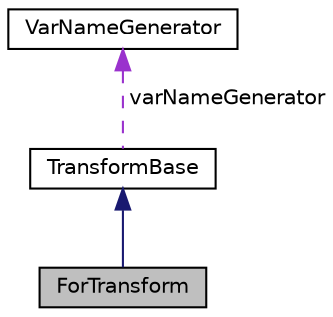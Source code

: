 digraph "ForTransform"
{
 // LATEX_PDF_SIZE
  edge [fontname="Helvetica",fontsize="10",labelfontname="Helvetica",labelfontsize="10"];
  node [fontname="Helvetica",fontsize="10",shape=record];
  Node1 [label="ForTransform",height=0.2,width=0.4,color="black", fillcolor="grey75", style="filled", fontcolor="black",tooltip=" "];
  Node2 -> Node1 [dir="back",color="midnightblue",fontsize="10",style="solid",fontname="Helvetica"];
  Node2 [label="TransformBase",height=0.2,width=0.4,color="black", fillcolor="white", style="filled",URL="$classTransformBase.html",tooltip=" "];
  Node3 -> Node2 [dir="back",color="darkorchid3",fontsize="10",style="dashed",label=" varNameGenerator" ,fontname="Helvetica"];
  Node3 [label="VarNameGenerator",height=0.2,width=0.4,color="black", fillcolor="white", style="filled",URL="$classVarNameGenerator.html",tooltip=" "];
}
